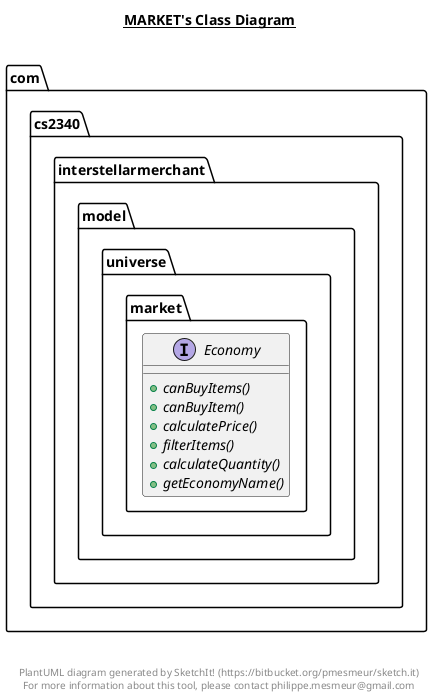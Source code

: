 @startuml

title __MARKET's Class Diagram__\n

  package com.cs2340.interstellarmerchant {
    package com.cs2340.interstellarmerchant.model.universe {
      package com.cs2340.interstellarmerchant.model.universe.market {
        interface Economy {
            {abstract} + canBuyItems()
            {abstract} + canBuyItem()
            {abstract} + calculatePrice()
            {abstract} + filterItems()
            {abstract} + calculateQuantity()
            {abstract} + getEconomyName()
        }
      }
    }
  }
  



right footer


PlantUML diagram generated by SketchIt! (https://bitbucket.org/pmesmeur/sketch.it)
For more information about this tool, please contact philippe.mesmeur@gmail.com
endfooter

@enduml
